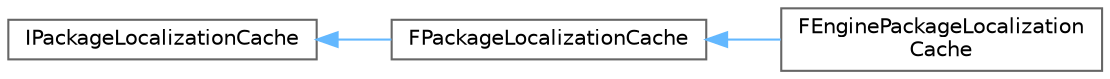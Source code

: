 digraph "Graphical Class Hierarchy"
{
 // INTERACTIVE_SVG=YES
 // LATEX_PDF_SIZE
  bgcolor="transparent";
  edge [fontname=Helvetica,fontsize=10,labelfontname=Helvetica,labelfontsize=10];
  node [fontname=Helvetica,fontsize=10,shape=box,height=0.2,width=0.4];
  rankdir="LR";
  Node0 [id="Node000000",label="IPackageLocalizationCache",height=0.2,width=0.4,color="grey40", fillcolor="white", style="filled",URL="$da/dbe/classIPackageLocalizationCache.html",tooltip="Interface for types that provide caching for package localization."];
  Node0 -> Node1 [id="edge5529_Node000000_Node000001",dir="back",color="steelblue1",style="solid",tooltip=" "];
  Node1 [id="Node000001",label="FPackageLocalizationCache",height=0.2,width=0.4,color="grey40", fillcolor="white", style="filled",URL="$d9/d9e/classFPackageLocalizationCache.html",tooltip="Common implementation for the package localization cache."];
  Node1 -> Node2 [id="edge5530_Node000001_Node000002",dir="back",color="steelblue1",style="solid",tooltip=" "];
  Node2 [id="Node000002",label="FEnginePackageLocalization\lCache",height=0.2,width=0.4,color="grey40", fillcolor="white", style="filled",URL="$d0/d9b/classFEnginePackageLocalizationCache.html",tooltip="Implementation of a package localization cache that takes advantage of the asset registry."];
}
